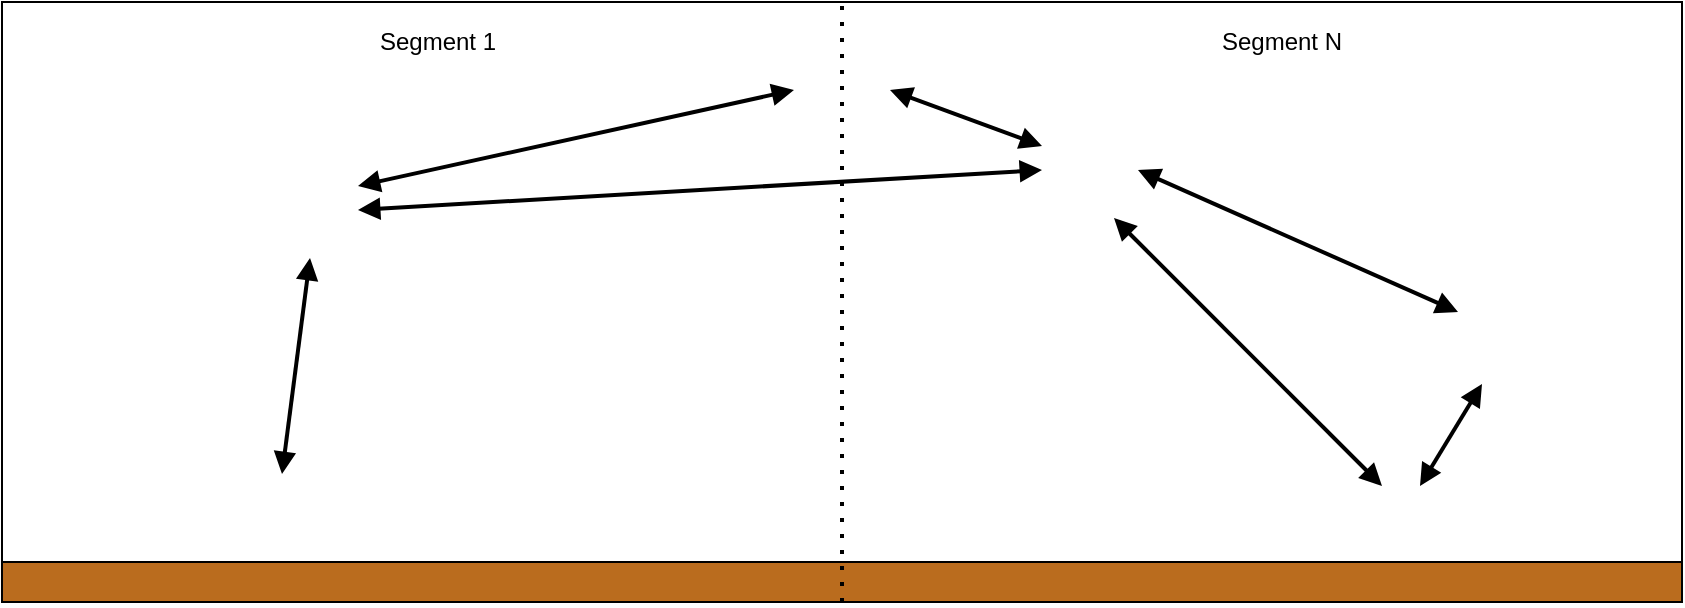 <mxfile version="13.6.4" type="device"><diagram id="dpn8Np-BsM3klSU-zoZR" name="Page-1"><mxGraphModel dx="946" dy="662" grid="1" gridSize="10" guides="1" tooltips="1" connect="1" arrows="1" fold="1" page="1" pageScale="1" pageWidth="900" pageHeight="900" math="0" shadow="0"><root><mxCell id="0"/><mxCell id="1" parent="0"/><mxCell id="EgOJQIcYpWNM72aVf5Hr-2" value="" style="whiteSpace=wrap;html=1;" vertex="1" parent="1"><mxGeometry x="30" y="250" width="840" height="300" as="geometry"/></mxCell><mxCell id="EgOJQIcYpWNM72aVf5Hr-1" value="" style="shape=image;html=1;verticalAlign=top;verticalLabelPosition=bottom;labelBackgroundColor=#ffffff;imageAspect=0;aspect=fixed;image=https://cdn1.iconfinder.com/data/icons/science-technology-outline/91/Science__Technology_28-128.png" vertex="1" parent="1"><mxGeometry x="160" y="330" width="48" height="48" as="geometry"/></mxCell><mxCell id="EgOJQIcYpWNM72aVf5Hr-9" value="" style="shape=image;html=1;verticalAlign=top;verticalLabelPosition=bottom;labelBackgroundColor=#ffffff;imageAspect=0;aspect=fixed;image=https://cdn4.iconfinder.com/data/icons/tree-22/89/4-128.png" vertex="1" parent="1"><mxGeometry x="288" y="421" width="58" height="58" as="geometry"/></mxCell><mxCell id="EgOJQIcYpWNM72aVf5Hr-10" value="" style="shape=image;html=1;verticalAlign=top;verticalLabelPosition=bottom;labelBackgroundColor=#ffffff;imageAspect=0;aspect=fixed;image=https://cdn4.iconfinder.com/data/icons/tree-22/81/24-128.png" vertex="1" parent="1"><mxGeometry x="360" y="472" width="58" height="58" as="geometry"/></mxCell><mxCell id="EgOJQIcYpWNM72aVf5Hr-11" value="" style="shape=image;html=1;verticalAlign=top;verticalLabelPosition=bottom;labelBackgroundColor=#ffffff;imageAspect=0;aspect=fixed;image=https://cdn4.iconfinder.com/data/icons/tree-22/88/7-128.png" vertex="1" parent="1"><mxGeometry x="468" y="414" width="58" height="58" as="geometry"/></mxCell><mxCell id="EgOJQIcYpWNM72aVf5Hr-12" value="" style="shape=image;html=1;verticalAlign=top;verticalLabelPosition=bottom;labelBackgroundColor=#ffffff;imageAspect=0;aspect=fixed;image=https://cdn4.iconfinder.com/data/icons/tree-22/72/30-128.png" vertex="1" parent="1"><mxGeometry x="520" y="472" width="48" height="48" as="geometry"/></mxCell><mxCell id="EgOJQIcYpWNM72aVf5Hr-17" value="" style="shape=image;html=1;verticalAlign=top;verticalLabelPosition=bottom;labelBackgroundColor=#ffffff;imageAspect=0;aspect=fixed;image=https://cdn1.iconfinder.com/data/icons/science-technology-outline/91/Science__Technology_28-128.png" vertex="1" parent="1"><mxGeometry x="550" y="310" width="48" height="48" as="geometry"/></mxCell><mxCell id="EgOJQIcYpWNM72aVf5Hr-18" value="" style="shape=image;html=1;verticalAlign=top;verticalLabelPosition=bottom;labelBackgroundColor=#ffffff;imageAspect=0;aspect=fixed;image=https://cdn1.iconfinder.com/data/icons/science-technology-outline/91/Science__Technology_28-128.png" vertex="1" parent="1"><mxGeometry x="758" y="393" width="48" height="48" as="geometry"/></mxCell><mxCell id="EgOJQIcYpWNM72aVf5Hr-21" value="" style="shape=image;html=1;verticalAlign=top;verticalLabelPosition=bottom;labelBackgroundColor=#ffffff;imageAspect=0;aspect=fixed;image=https://cdn4.iconfinder.com/data/icons/business-finance-vol-13-1/512/5-128.png" vertex="1" parent="1"><mxGeometry x="150" y="492" width="38" height="38" as="geometry"/></mxCell><mxCell id="EgOJQIcYpWNM72aVf5Hr-22" value="" style="shape=image;html=1;verticalAlign=top;verticalLabelPosition=bottom;labelBackgroundColor=#ffffff;imageAspect=0;aspect=fixed;image=https://cdn4.iconfinder.com/data/icons/business-finance-vol-13-1/512/5-128.png" vertex="1" parent="1"><mxGeometry x="720" y="492" width="38" height="38" as="geometry"/></mxCell><mxCell id="EgOJQIcYpWNM72aVf5Hr-26" value="" style="rounded=0;whiteSpace=wrap;html=1;fillColor=#BA6C1E;" vertex="1" parent="1"><mxGeometry x="30" y="530" width="840" height="20" as="geometry"/></mxCell><mxCell id="EgOJQIcYpWNM72aVf5Hr-25" value="" style="endArrow=none;dashed=1;html=1;dashPattern=1 3;strokeWidth=2;entryX=0.5;entryY=0;entryDx=0;entryDy=0;exitX=0.5;exitY=1;exitDx=0;exitDy=0;" edge="1" parent="1" source="EgOJQIcYpWNM72aVf5Hr-2" target="EgOJQIcYpWNM72aVf5Hr-2"><mxGeometry width="50" height="50" relative="1" as="geometry"><mxPoint x="430" y="350" as="sourcePoint"/><mxPoint x="480" y="300" as="targetPoint"/></mxGeometry></mxCell><mxCell id="EgOJQIcYpWNM72aVf5Hr-27" value="" style="shape=image;html=1;verticalAlign=top;verticalLabelPosition=bottom;labelBackgroundColor=#ffffff;imageAspect=0;aspect=fixed;image=https://cdn4.iconfinder.com/data/icons/tree-22/89/4-128.png;direction=east;flipH=1;" vertex="1" parent="1"><mxGeometry x="540" y="388" width="58" height="58" as="geometry"/></mxCell><mxCell id="EgOJQIcYpWNM72aVf5Hr-28" value="Segment 1" style="text;html=1;strokeColor=none;fillColor=none;align=center;verticalAlign=middle;whiteSpace=wrap;rounded=0;" vertex="1" parent="1"><mxGeometry x="208" y="260" width="80" height="20" as="geometry"/></mxCell><mxCell id="EgOJQIcYpWNM72aVf5Hr-29" value="Segment N" style="text;html=1;strokeColor=none;fillColor=none;align=center;verticalAlign=middle;whiteSpace=wrap;rounded=0;" vertex="1" parent="1"><mxGeometry x="630" y="260" width="80" height="20" as="geometry"/></mxCell><mxCell id="EgOJQIcYpWNM72aVf5Hr-30" value="" style="endArrow=block;startArrow=block;html=1;entryX=0.5;entryY=1;entryDx=0;entryDy=0;startFill=1;endFill=1;strokeWidth=2;" edge="1" parent="1" target="EgOJQIcYpWNM72aVf5Hr-1"><mxGeometry width="50" height="50" relative="1" as="geometry"><mxPoint x="170" y="486" as="sourcePoint"/><mxPoint x="210" y="436" as="targetPoint"/></mxGeometry></mxCell><mxCell id="EgOJQIcYpWNM72aVf5Hr-31" value="" style="endArrow=block;startArrow=block;html=1;entryX=1;entryY=0.5;entryDx=0;entryDy=0;startFill=1;endFill=1;strokeWidth=2;exitX=0;exitY=0.5;exitDx=0;exitDy=0;" edge="1" parent="1" source="EgOJQIcYpWNM72aVf5Hr-17" target="EgOJQIcYpWNM72aVf5Hr-1"><mxGeometry width="50" height="50" relative="1" as="geometry"><mxPoint x="180" y="496" as="sourcePoint"/><mxPoint x="194" y="388" as="targetPoint"/></mxGeometry></mxCell><mxCell id="EgOJQIcYpWNM72aVf5Hr-32" value="" style="endArrow=block;startArrow=block;html=1;entryX=0;entryY=0;entryDx=0;entryDy=0;startFill=1;endFill=1;strokeWidth=2;exitX=0.75;exitY=1;exitDx=0;exitDy=0;" edge="1" parent="1" source="EgOJQIcYpWNM72aVf5Hr-17" target="EgOJQIcYpWNM72aVf5Hr-22"><mxGeometry width="50" height="50" relative="1" as="geometry"><mxPoint x="560" y="344" as="sourcePoint"/><mxPoint x="218" y="364" as="targetPoint"/></mxGeometry></mxCell><mxCell id="EgOJQIcYpWNM72aVf5Hr-33" value="" style="endArrow=block;startArrow=block;html=1;entryX=0.5;entryY=0;entryDx=0;entryDy=0;startFill=1;endFill=1;strokeWidth=2;exitX=0.25;exitY=1;exitDx=0;exitDy=0;" edge="1" parent="1" source="EgOJQIcYpWNM72aVf5Hr-18" target="EgOJQIcYpWNM72aVf5Hr-22"><mxGeometry width="50" height="50" relative="1" as="geometry"><mxPoint x="782" y="441" as="sourcePoint"/><mxPoint x="730" y="502" as="targetPoint"/></mxGeometry></mxCell><mxCell id="EgOJQIcYpWNM72aVf5Hr-34" value="" style="endArrow=block;startArrow=block;html=1;entryX=1;entryY=0.5;entryDx=0;entryDy=0;startFill=1;endFill=1;strokeWidth=2;exitX=0;exitY=0.25;exitDx=0;exitDy=0;" edge="1" parent="1" source="EgOJQIcYpWNM72aVf5Hr-18" target="EgOJQIcYpWNM72aVf5Hr-17"><mxGeometry width="50" height="50" relative="1" as="geometry"><mxPoint x="724" y="446" as="sourcePoint"/><mxPoint x="749" y="502" as="targetPoint"/></mxGeometry></mxCell><mxCell id="EgOJQIcYpWNM72aVf5Hr-35" value="" style="shape=image;html=1;verticalAlign=top;verticalLabelPosition=bottom;labelBackgroundColor=#ffffff;imageAspect=0;aspect=fixed;image=https://cdn1.iconfinder.com/data/icons/science-technology-outline/91/Science__Technology_28-128.png" vertex="1" parent="1"><mxGeometry x="426" y="270" width="48" height="48" as="geometry"/></mxCell><mxCell id="EgOJQIcYpWNM72aVf5Hr-36" value="" style="endArrow=block;startArrow=block;html=1;entryX=1;entryY=0.25;entryDx=0;entryDy=0;startFill=1;endFill=1;strokeWidth=2;exitX=0;exitY=0.5;exitDx=0;exitDy=0;" edge="1" parent="1" source="EgOJQIcYpWNM72aVf5Hr-35" target="EgOJQIcYpWNM72aVf5Hr-1"><mxGeometry width="50" height="50" relative="1" as="geometry"><mxPoint x="560" y="344" as="sourcePoint"/><mxPoint x="218" y="364" as="targetPoint"/></mxGeometry></mxCell><mxCell id="EgOJQIcYpWNM72aVf5Hr-37" value="" style="endArrow=block;startArrow=block;html=1;entryX=0;entryY=0.25;entryDx=0;entryDy=0;startFill=1;endFill=1;strokeWidth=2;exitX=1;exitY=0.5;exitDx=0;exitDy=0;" edge="1" parent="1" source="EgOJQIcYpWNM72aVf5Hr-35" target="EgOJQIcYpWNM72aVf5Hr-17"><mxGeometry width="50" height="50" relative="1" as="geometry"><mxPoint x="410" y="304" as="sourcePoint"/><mxPoint x="218" y="352" as="targetPoint"/></mxGeometry></mxCell></root></mxGraphModel></diagram></mxfile>